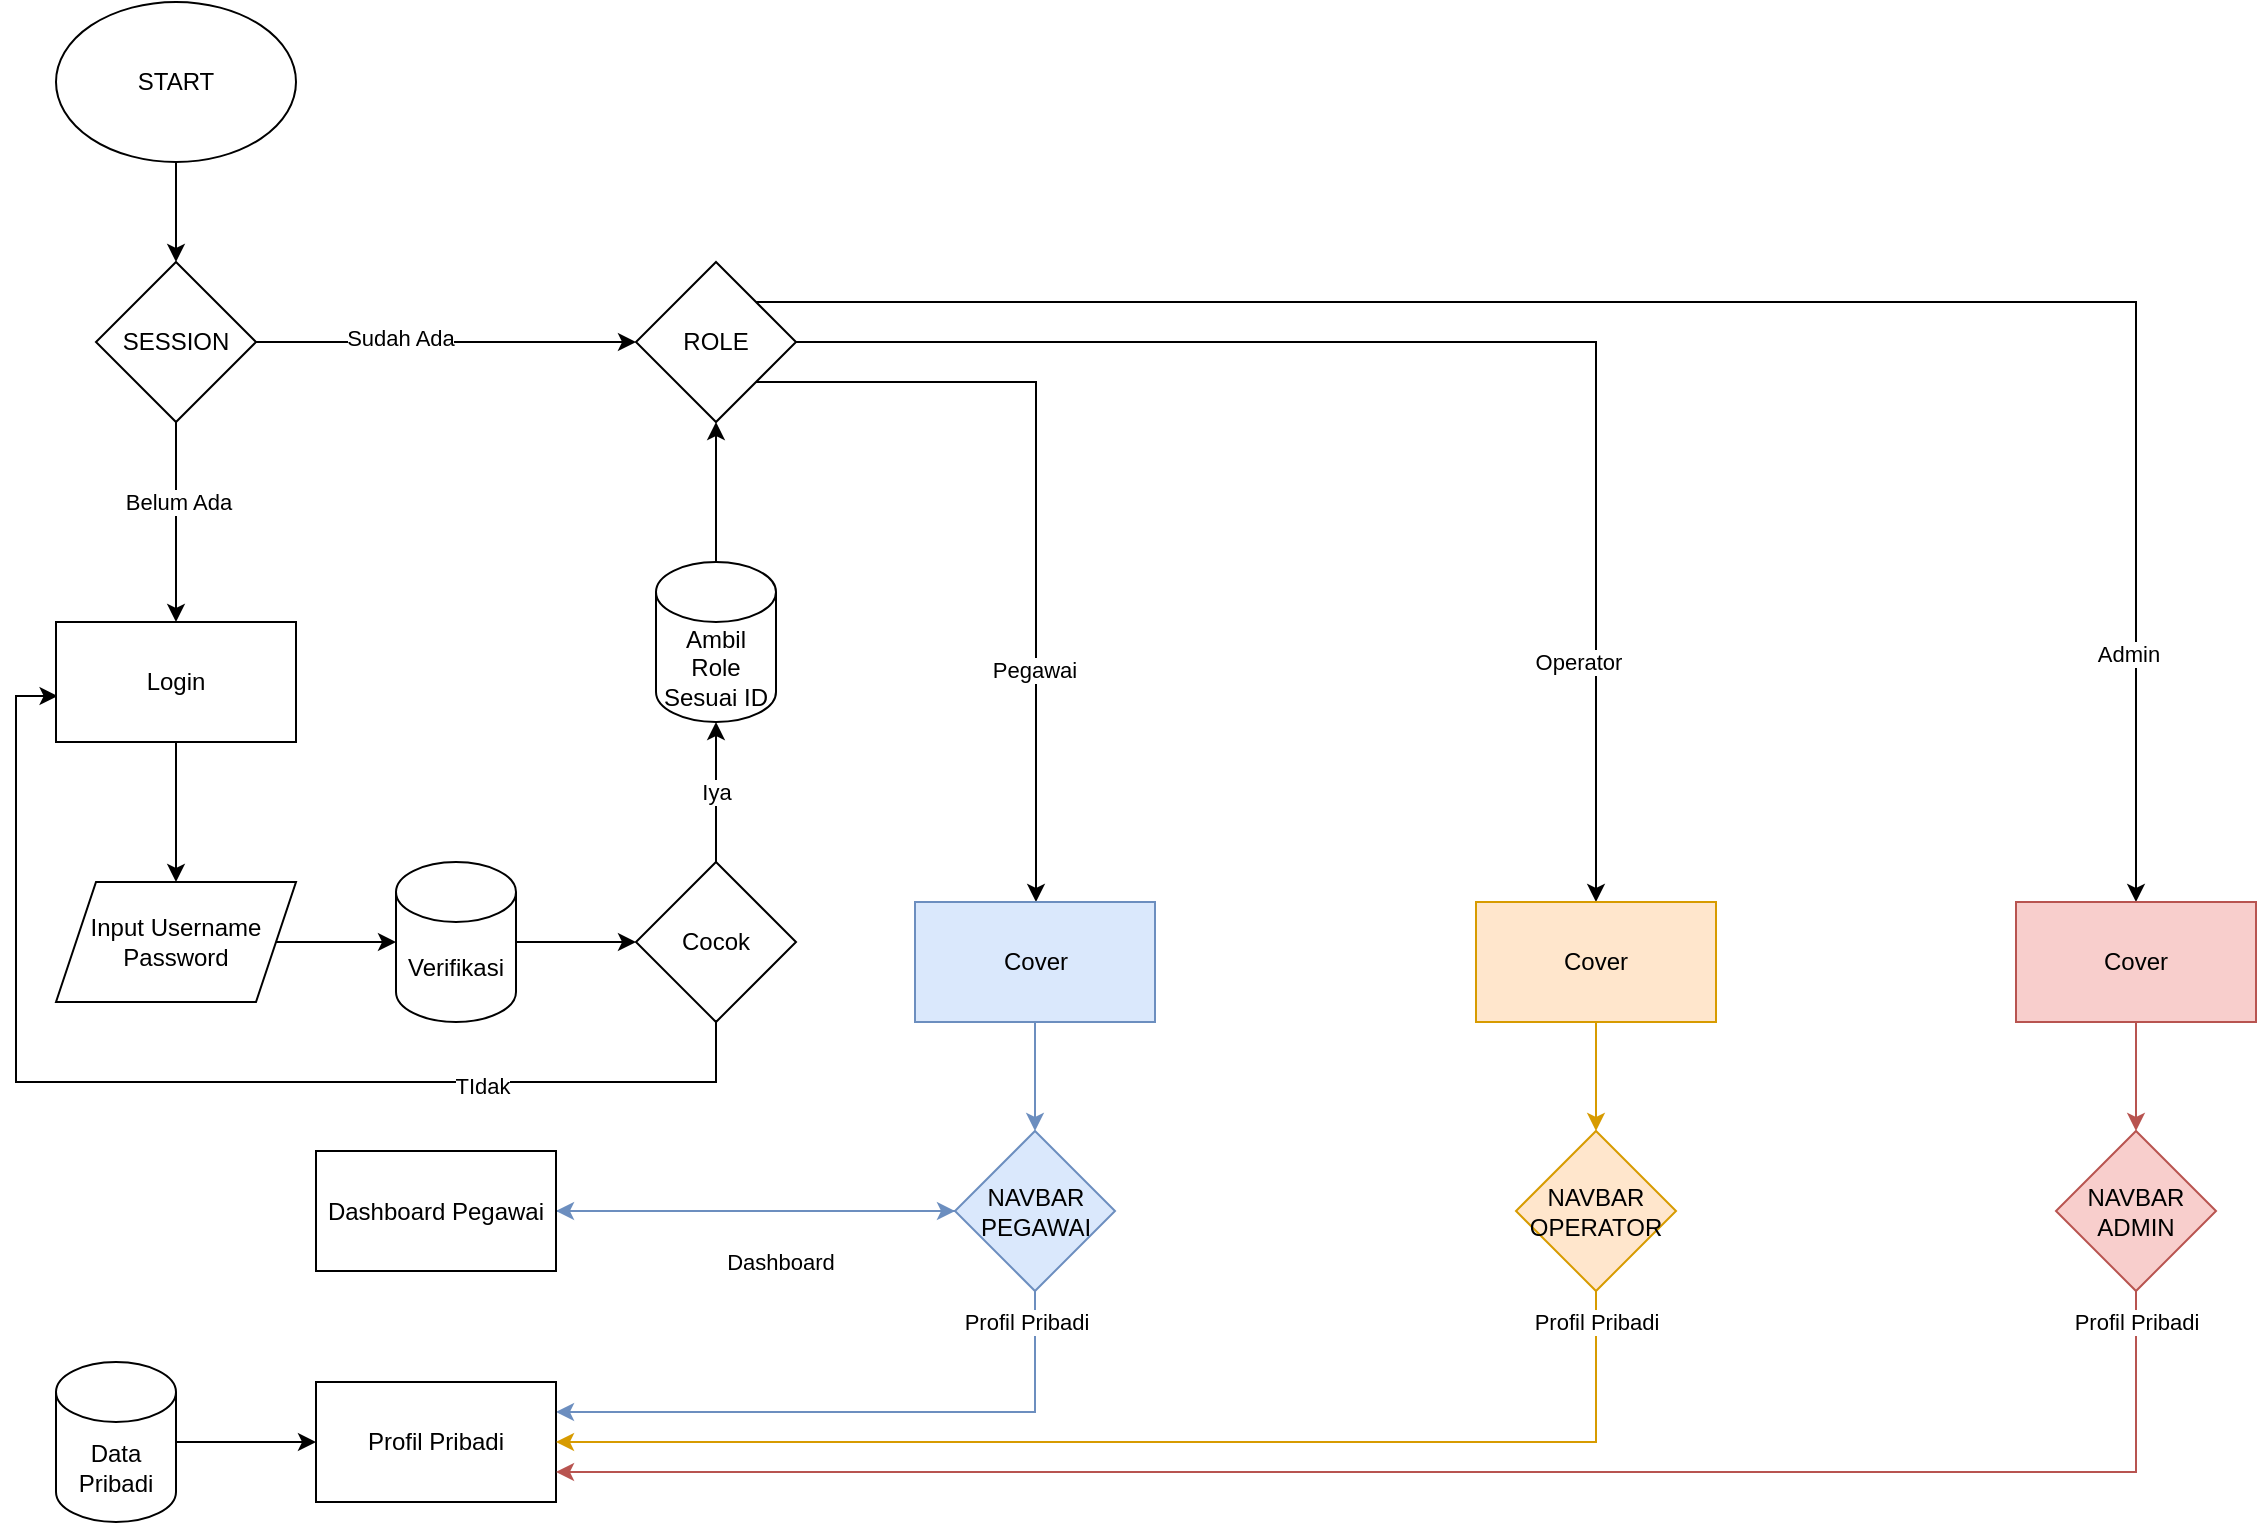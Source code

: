 <mxfile version="22.1.7" type="github">
  <diagram name="Halaman-1" id="u0LsdkkyKvP38xiplY5e">
    <mxGraphModel dx="1098" dy="608" grid="1" gridSize="10" guides="1" tooltips="1" connect="1" arrows="1" fold="1" page="1" pageScale="1" pageWidth="827" pageHeight="1169" math="0" shadow="0">
      <root>
        <mxCell id="0" />
        <mxCell id="1" parent="0" />
        <mxCell id="k8NydNRfbX4hoKyEO9T_-6" value="" style="edgeStyle=orthogonalEdgeStyle;rounded=0;orthogonalLoop=1;jettySize=auto;html=1;" edge="1" parent="1" source="k8NydNRfbX4hoKyEO9T_-1" target="k8NydNRfbX4hoKyEO9T_-4">
          <mxGeometry relative="1" as="geometry" />
        </mxCell>
        <mxCell id="k8NydNRfbX4hoKyEO9T_-1" value="START" style="ellipse;whiteSpace=wrap;html=1;" vertex="1" parent="1">
          <mxGeometry x="30" y="10" width="120" height="80" as="geometry" />
        </mxCell>
        <mxCell id="k8NydNRfbX4hoKyEO9T_-12" style="edgeStyle=orthogonalEdgeStyle;rounded=0;orthogonalLoop=1;jettySize=auto;html=1;entryX=0;entryY=0.5;entryDx=0;entryDy=0;" edge="1" parent="1" source="k8NydNRfbX4hoKyEO9T_-4" target="k8NydNRfbX4hoKyEO9T_-8">
          <mxGeometry relative="1" as="geometry" />
        </mxCell>
        <mxCell id="k8NydNRfbX4hoKyEO9T_-14" value="Sudah Ada" style="edgeLabel;html=1;align=center;verticalAlign=middle;resizable=0;points=[];" vertex="1" connectable="0" parent="k8NydNRfbX4hoKyEO9T_-12">
          <mxGeometry x="-0.243" y="2" relative="1" as="geometry">
            <mxPoint as="offset" />
          </mxGeometry>
        </mxCell>
        <mxCell id="k8NydNRfbX4hoKyEO9T_-18" value="" style="edgeStyle=orthogonalEdgeStyle;rounded=0;orthogonalLoop=1;jettySize=auto;html=1;" edge="1" parent="1" source="k8NydNRfbX4hoKyEO9T_-91" target="k8NydNRfbX4hoKyEO9T_-16">
          <mxGeometry relative="1" as="geometry" />
        </mxCell>
        <mxCell id="k8NydNRfbX4hoKyEO9T_-4" value="SESSION" style="rhombus;whiteSpace=wrap;html=1;" vertex="1" parent="1">
          <mxGeometry x="50" y="140" width="80" height="80" as="geometry" />
        </mxCell>
        <mxCell id="k8NydNRfbX4hoKyEO9T_-33" style="edgeStyle=orthogonalEdgeStyle;rounded=0;orthogonalLoop=1;jettySize=auto;html=1;" edge="1" parent="1" source="k8NydNRfbX4hoKyEO9T_-8" target="k8NydNRfbX4hoKyEO9T_-72">
          <mxGeometry relative="1" as="geometry">
            <mxPoint x="560" y="180" as="targetPoint" />
          </mxGeometry>
        </mxCell>
        <mxCell id="k8NydNRfbX4hoKyEO9T_-37" value="Operator" style="edgeLabel;html=1;align=center;verticalAlign=middle;resizable=0;points=[];" vertex="1" connectable="0" parent="k8NydNRfbX4hoKyEO9T_-33">
          <mxGeometry x="0.105" y="1" relative="1" as="geometry">
            <mxPoint x="15" y="161" as="offset" />
          </mxGeometry>
        </mxCell>
        <mxCell id="k8NydNRfbX4hoKyEO9T_-34" style="edgeStyle=orthogonalEdgeStyle;rounded=0;orthogonalLoop=1;jettySize=auto;html=1;exitX=1;exitY=1;exitDx=0;exitDy=0;" edge="1" parent="1" source="k8NydNRfbX4hoKyEO9T_-8" target="k8NydNRfbX4hoKyEO9T_-74">
          <mxGeometry relative="1" as="geometry">
            <mxPoint x="560" y="320" as="targetPoint" />
            <Array as="points">
              <mxPoint x="520" y="200" />
            </Array>
          </mxGeometry>
        </mxCell>
        <mxCell id="k8NydNRfbX4hoKyEO9T_-38" value="Pegawai" style="edgeLabel;html=1;align=center;verticalAlign=middle;resizable=0;points=[];" vertex="1" connectable="0" parent="k8NydNRfbX4hoKyEO9T_-34">
          <mxGeometry x="0.417" relative="1" as="geometry">
            <mxPoint x="-1" as="offset" />
          </mxGeometry>
        </mxCell>
        <mxCell id="k8NydNRfbX4hoKyEO9T_-83" style="edgeStyle=orthogonalEdgeStyle;rounded=0;orthogonalLoop=1;jettySize=auto;html=1;entryX=0.5;entryY=0;entryDx=0;entryDy=0;exitX=1;exitY=0;exitDx=0;exitDy=0;" edge="1" parent="1" source="k8NydNRfbX4hoKyEO9T_-8" target="k8NydNRfbX4hoKyEO9T_-39">
          <mxGeometry relative="1" as="geometry" />
        </mxCell>
        <mxCell id="k8NydNRfbX4hoKyEO9T_-8" value="ROLE" style="rhombus;whiteSpace=wrap;html=1;" vertex="1" parent="1">
          <mxGeometry x="320" y="140" width="80" height="80" as="geometry" />
        </mxCell>
        <mxCell id="k8NydNRfbX4hoKyEO9T_-23" value="" style="edgeStyle=orthogonalEdgeStyle;rounded=0;orthogonalLoop=1;jettySize=auto;html=1;" edge="1" parent="1" source="k8NydNRfbX4hoKyEO9T_-15" target="k8NydNRfbX4hoKyEO9T_-22">
          <mxGeometry relative="1" as="geometry" />
        </mxCell>
        <mxCell id="k8NydNRfbX4hoKyEO9T_-15" value="Verifikasi" style="shape=cylinder3;whiteSpace=wrap;html=1;boundedLbl=1;backgroundOutline=1;size=15;" vertex="1" parent="1">
          <mxGeometry x="200" y="440" width="60" height="80" as="geometry" />
        </mxCell>
        <mxCell id="k8NydNRfbX4hoKyEO9T_-21" value="" style="edgeStyle=orthogonalEdgeStyle;rounded=0;orthogonalLoop=1;jettySize=auto;html=1;" edge="1" parent="1" source="k8NydNRfbX4hoKyEO9T_-16" target="k8NydNRfbX4hoKyEO9T_-15">
          <mxGeometry relative="1" as="geometry" />
        </mxCell>
        <mxCell id="k8NydNRfbX4hoKyEO9T_-16" value="Input Username&lt;br&gt;Password" style="shape=parallelogram;perimeter=parallelogramPerimeter;whiteSpace=wrap;html=1;fixedSize=1;" vertex="1" parent="1">
          <mxGeometry x="30" y="450" width="120" height="60" as="geometry" />
        </mxCell>
        <mxCell id="k8NydNRfbX4hoKyEO9T_-26" style="edgeStyle=orthogonalEdgeStyle;rounded=0;orthogonalLoop=1;jettySize=auto;html=1;entryX=0.007;entryY=0.623;entryDx=0;entryDy=0;entryPerimeter=0;" edge="1" parent="1" source="k8NydNRfbX4hoKyEO9T_-22" target="k8NydNRfbX4hoKyEO9T_-91">
          <mxGeometry relative="1" as="geometry">
            <mxPoint x="50" y="240" as="targetPoint" />
            <Array as="points">
              <mxPoint x="360" y="550" />
              <mxPoint x="10" y="550" />
              <mxPoint x="10" y="357" />
              <mxPoint x="31" y="357" />
            </Array>
          </mxGeometry>
        </mxCell>
        <mxCell id="k8NydNRfbX4hoKyEO9T_-27" value="TIdak" style="edgeLabel;html=1;align=center;verticalAlign=middle;resizable=0;points=[];" vertex="1" connectable="0" parent="k8NydNRfbX4hoKyEO9T_-26">
          <mxGeometry x="-0.503" y="2" relative="1" as="geometry">
            <mxPoint as="offset" />
          </mxGeometry>
        </mxCell>
        <mxCell id="k8NydNRfbX4hoKyEO9T_-22" value="Cocok" style="rhombus;whiteSpace=wrap;html=1;" vertex="1" parent="1">
          <mxGeometry x="320" y="440" width="80" height="80" as="geometry" />
        </mxCell>
        <mxCell id="k8NydNRfbX4hoKyEO9T_-31" value="" style="edgeStyle=orthogonalEdgeStyle;rounded=0;orthogonalLoop=1;jettySize=auto;html=1;" edge="1" parent="1" source="k8NydNRfbX4hoKyEO9T_-29" target="k8NydNRfbX4hoKyEO9T_-8">
          <mxGeometry relative="1" as="geometry" />
        </mxCell>
        <mxCell id="k8NydNRfbX4hoKyEO9T_-29" value="Ambil Role&lt;br&gt;Sesuai ID" style="shape=cylinder3;whiteSpace=wrap;html=1;boundedLbl=1;backgroundOutline=1;size=15;" vertex="1" parent="1">
          <mxGeometry x="330" y="290" width="60" height="80" as="geometry" />
        </mxCell>
        <mxCell id="k8NydNRfbX4hoKyEO9T_-30" value="Iya" style="edgeStyle=orthogonalEdgeStyle;rounded=0;orthogonalLoop=1;jettySize=auto;html=1;entryX=0.5;entryY=1;entryDx=0;entryDy=0;entryPerimeter=0;" edge="1" parent="1" source="k8NydNRfbX4hoKyEO9T_-22" target="k8NydNRfbX4hoKyEO9T_-29">
          <mxGeometry relative="1" as="geometry" />
        </mxCell>
        <mxCell id="k8NydNRfbX4hoKyEO9T_-116" value="" style="edgeStyle=orthogonalEdgeStyle;rounded=0;orthogonalLoop=1;jettySize=auto;html=1;fillColor=#f8cecc;strokeColor=#b85450;" edge="1" parent="1" source="k8NydNRfbX4hoKyEO9T_-39" target="k8NydNRfbX4hoKyEO9T_-115">
          <mxGeometry relative="1" as="geometry" />
        </mxCell>
        <mxCell id="k8NydNRfbX4hoKyEO9T_-39" value="Cover" style="rounded=0;whiteSpace=wrap;html=1;fillColor=#f8cecc;strokeColor=#b85450;" vertex="1" parent="1">
          <mxGeometry x="1010" y="460" width="120" height="60" as="geometry" />
        </mxCell>
        <mxCell id="k8NydNRfbX4hoKyEO9T_-113" value="" style="edgeStyle=orthogonalEdgeStyle;rounded=0;orthogonalLoop=1;jettySize=auto;html=1;fillColor=#ffe6cc;strokeColor=#d79b00;" edge="1" parent="1" source="k8NydNRfbX4hoKyEO9T_-72" target="k8NydNRfbX4hoKyEO9T_-112">
          <mxGeometry relative="1" as="geometry" />
        </mxCell>
        <mxCell id="k8NydNRfbX4hoKyEO9T_-72" value="Cover" style="rounded=0;whiteSpace=wrap;html=1;fillColor=#ffe6cc;strokeColor=#d79b00;" vertex="1" parent="1">
          <mxGeometry x="740" y="460" width="120" height="60" as="geometry" />
        </mxCell>
        <mxCell id="k8NydNRfbX4hoKyEO9T_-94" value="" style="edgeStyle=orthogonalEdgeStyle;rounded=0;orthogonalLoop=1;jettySize=auto;html=1;fillColor=#dae8fc;strokeColor=#6c8ebf;entryX=0.5;entryY=0;entryDx=0;entryDy=0;" edge="1" parent="1" source="k8NydNRfbX4hoKyEO9T_-74" target="k8NydNRfbX4hoKyEO9T_-93">
          <mxGeometry relative="1" as="geometry">
            <mxPoint x="520" y="545" as="targetPoint" />
          </mxGeometry>
        </mxCell>
        <mxCell id="k8NydNRfbX4hoKyEO9T_-74" value="Cover" style="rounded=0;whiteSpace=wrap;html=1;fillColor=#dae8fc;strokeColor=#6c8ebf;" vertex="1" parent="1">
          <mxGeometry x="459.5" y="460" width="120" height="60" as="geometry" />
        </mxCell>
        <mxCell id="k8NydNRfbX4hoKyEO9T_-84" value="Admin" style="edgeLabel;html=1;align=center;verticalAlign=middle;resizable=0;points=[];" vertex="1" connectable="0" parent="1">
          <mxGeometry x="1069.996" y="340.0" as="geometry">
            <mxPoint x="-4" y="-4" as="offset" />
          </mxGeometry>
        </mxCell>
        <mxCell id="k8NydNRfbX4hoKyEO9T_-89" value="" style="edgeStyle=orthogonalEdgeStyle;rounded=0;orthogonalLoop=1;jettySize=auto;html=1;" edge="1" parent="1" source="k8NydNRfbX4hoKyEO9T_-4" target="k8NydNRfbX4hoKyEO9T_-91">
          <mxGeometry relative="1" as="geometry">
            <mxPoint x="90" y="220" as="sourcePoint" />
            <mxPoint x="90" y="450" as="targetPoint" />
          </mxGeometry>
        </mxCell>
        <mxCell id="k8NydNRfbX4hoKyEO9T_-90" value="Belum Ada" style="edgeLabel;html=1;align=center;verticalAlign=middle;resizable=0;points=[];" vertex="1" connectable="0" parent="k8NydNRfbX4hoKyEO9T_-89">
          <mxGeometry x="-0.2" y="1" relative="1" as="geometry">
            <mxPoint as="offset" />
          </mxGeometry>
        </mxCell>
        <mxCell id="k8NydNRfbX4hoKyEO9T_-91" value="Login" style="rounded=0;whiteSpace=wrap;html=1;" vertex="1" parent="1">
          <mxGeometry x="30" y="320" width="120" height="60" as="geometry" />
        </mxCell>
        <mxCell id="k8NydNRfbX4hoKyEO9T_-96" value="" style="edgeStyle=orthogonalEdgeStyle;rounded=0;orthogonalLoop=1;jettySize=auto;html=1;fillColor=#dae8fc;strokeColor=#6c8ebf;" edge="1" parent="1" source="k8NydNRfbX4hoKyEO9T_-93" target="k8NydNRfbX4hoKyEO9T_-95">
          <mxGeometry relative="1" as="geometry" />
        </mxCell>
        <mxCell id="k8NydNRfbX4hoKyEO9T_-98" value="Dashboard" style="edgeLabel;html=1;align=center;verticalAlign=middle;resizable=0;points=[];" vertex="1" connectable="0" parent="k8NydNRfbX4hoKyEO9T_-96">
          <mxGeometry x="-0.127" y="1" relative="1" as="geometry">
            <mxPoint x="-1" y="24" as="offset" />
          </mxGeometry>
        </mxCell>
        <mxCell id="k8NydNRfbX4hoKyEO9T_-101" style="edgeStyle=orthogonalEdgeStyle;rounded=0;orthogonalLoop=1;jettySize=auto;html=1;exitX=0.5;exitY=1;exitDx=0;exitDy=0;entryX=1;entryY=0.25;entryDx=0;entryDy=0;fillColor=#dae8fc;strokeColor=#6c8ebf;" edge="1" parent="1" source="k8NydNRfbX4hoKyEO9T_-93" target="k8NydNRfbX4hoKyEO9T_-103">
          <mxGeometry relative="1" as="geometry">
            <mxPoint x="660" y="720" as="targetPoint" />
          </mxGeometry>
        </mxCell>
        <mxCell id="k8NydNRfbX4hoKyEO9T_-106" value="Profil Pribadi" style="edgeLabel;html=1;align=center;verticalAlign=middle;resizable=0;points=[];" vertex="1" connectable="0" parent="k8NydNRfbX4hoKyEO9T_-101">
          <mxGeometry x="0.7" y="1" relative="1" as="geometry">
            <mxPoint x="190" y="-46" as="offset" />
          </mxGeometry>
        </mxCell>
        <mxCell id="k8NydNRfbX4hoKyEO9T_-93" value="NAVBAR&lt;br&gt;PEGAWAI" style="rhombus;whiteSpace=wrap;html=1;fillColor=#dae8fc;strokeColor=#6c8ebf;" vertex="1" parent="1">
          <mxGeometry x="479.5" y="574.5" width="80" height="80" as="geometry" />
        </mxCell>
        <mxCell id="k8NydNRfbX4hoKyEO9T_-99" style="edgeStyle=orthogonalEdgeStyle;rounded=0;orthogonalLoop=1;jettySize=auto;html=1;exitX=1;exitY=0.5;exitDx=0;exitDy=0;fillColor=#dae8fc;strokeColor=#6c8ebf;" edge="1" parent="1" source="k8NydNRfbX4hoKyEO9T_-95" target="k8NydNRfbX4hoKyEO9T_-93">
          <mxGeometry relative="1" as="geometry" />
        </mxCell>
        <mxCell id="k8NydNRfbX4hoKyEO9T_-95" value="Dashboard Pegawai" style="whiteSpace=wrap;html=1;" vertex="1" parent="1">
          <mxGeometry x="160" y="584.5" width="120" height="60" as="geometry" />
        </mxCell>
        <mxCell id="k8NydNRfbX4hoKyEO9T_-103" value="Profil Pribadi" style="rounded=0;whiteSpace=wrap;html=1;" vertex="1" parent="1">
          <mxGeometry x="160" y="700" width="120" height="60" as="geometry" />
        </mxCell>
        <mxCell id="k8NydNRfbX4hoKyEO9T_-108" style="edgeStyle=orthogonalEdgeStyle;rounded=0;orthogonalLoop=1;jettySize=auto;html=1;entryX=0;entryY=0.5;entryDx=0;entryDy=0;" edge="1" parent="1" source="k8NydNRfbX4hoKyEO9T_-107" target="k8NydNRfbX4hoKyEO9T_-103">
          <mxGeometry relative="1" as="geometry" />
        </mxCell>
        <mxCell id="k8NydNRfbX4hoKyEO9T_-107" value="Data Pribadi" style="shape=cylinder3;whiteSpace=wrap;html=1;boundedLbl=1;backgroundOutline=1;size=15;" vertex="1" parent="1">
          <mxGeometry x="30" y="690" width="60" height="80" as="geometry" />
        </mxCell>
        <mxCell id="k8NydNRfbX4hoKyEO9T_-114" style="edgeStyle=orthogonalEdgeStyle;rounded=0;orthogonalLoop=1;jettySize=auto;html=1;exitX=0.5;exitY=1;exitDx=0;exitDy=0;entryX=1;entryY=0.5;entryDx=0;entryDy=0;fillColor=#ffe6cc;strokeColor=#d79b00;" edge="1" parent="1" source="k8NydNRfbX4hoKyEO9T_-112" target="k8NydNRfbX4hoKyEO9T_-103">
          <mxGeometry relative="1" as="geometry" />
        </mxCell>
        <mxCell id="k8NydNRfbX4hoKyEO9T_-112" value="NAVBAR&lt;br&gt;OPERATOR" style="rhombus;whiteSpace=wrap;html=1;rounded=0;fillColor=#ffe6cc;strokeColor=#d79b00;" vertex="1" parent="1">
          <mxGeometry x="760" y="574.5" width="80" height="80" as="geometry" />
        </mxCell>
        <mxCell id="k8NydNRfbX4hoKyEO9T_-119" style="edgeStyle=orthogonalEdgeStyle;rounded=0;orthogonalLoop=1;jettySize=auto;html=1;exitX=0.5;exitY=1;exitDx=0;exitDy=0;entryX=1;entryY=0.75;entryDx=0;entryDy=0;fillColor=#f8cecc;strokeColor=#b85450;" edge="1" parent="1" source="k8NydNRfbX4hoKyEO9T_-115" target="k8NydNRfbX4hoKyEO9T_-103">
          <mxGeometry relative="1" as="geometry" />
        </mxCell>
        <mxCell id="k8NydNRfbX4hoKyEO9T_-115" value="NAVBAR&lt;br&gt;ADMIN" style="rhombus;whiteSpace=wrap;html=1;rounded=0;fillColor=#f8cecc;strokeColor=#b85450;" vertex="1" parent="1">
          <mxGeometry x="1030" y="574.5" width="80" height="80" as="geometry" />
        </mxCell>
        <mxCell id="k8NydNRfbX4hoKyEO9T_-120" value="Profil Pribadi" style="edgeLabel;html=1;align=center;verticalAlign=middle;resizable=0;points=[];" vertex="1" connectable="0" parent="1">
          <mxGeometry x="800.002" y="670" as="geometry" />
        </mxCell>
        <mxCell id="k8NydNRfbX4hoKyEO9T_-121" value="Profil Pribadi" style="edgeLabel;html=1;align=center;verticalAlign=middle;resizable=0;points=[];" vertex="1" connectable="0" parent="1">
          <mxGeometry x="1070.002" y="670" as="geometry" />
        </mxCell>
      </root>
    </mxGraphModel>
  </diagram>
</mxfile>
